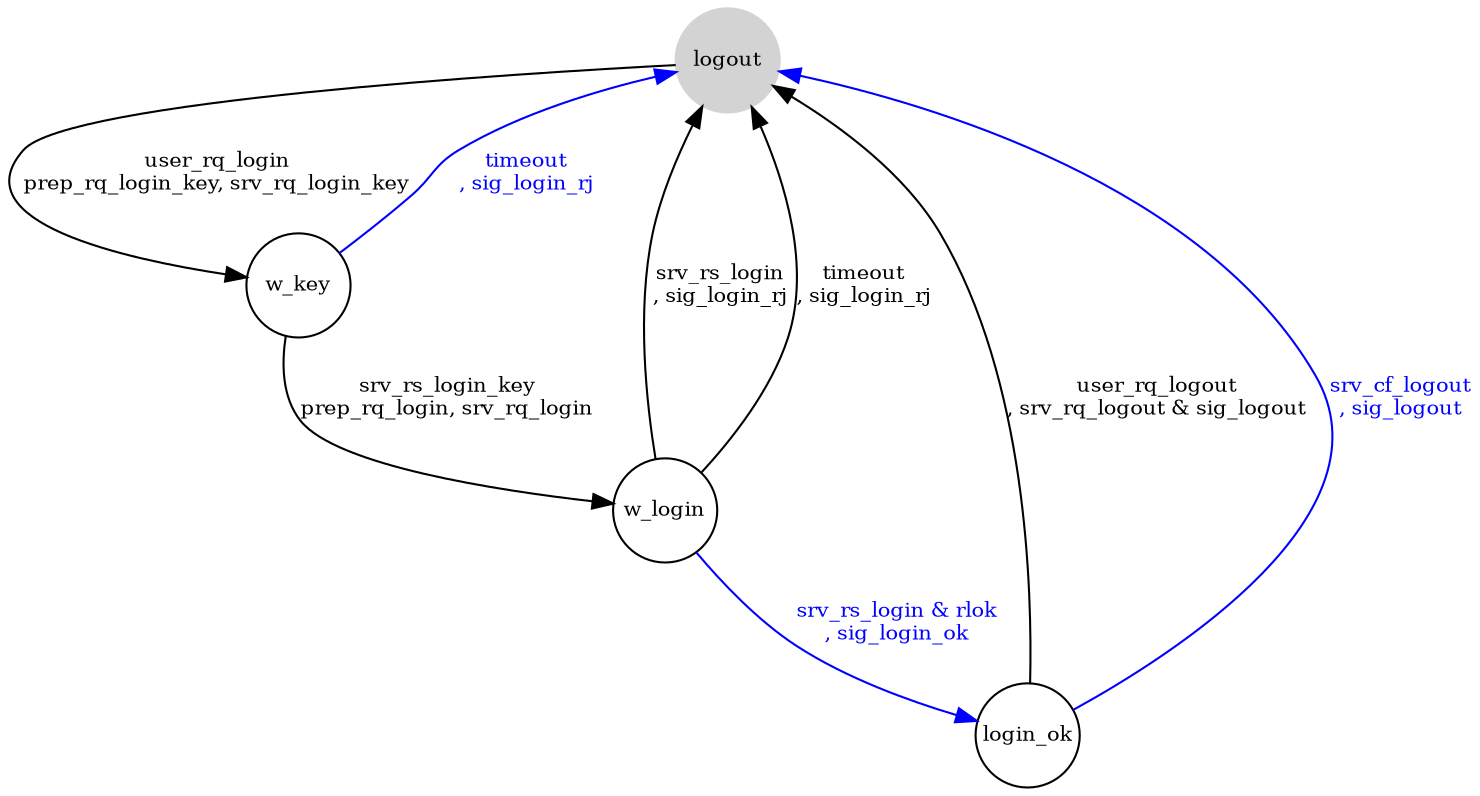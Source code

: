 digraph automata {
    node [shape = circle, fontsize=10, fixedsize=true width=0.7];
    logout [ style = filled, color=lightgrey ];

        logout  ->  w_key  [ label = "user_rq_login\nprep_rq_login_key, srv_rq_login_key", color=black, fontcolor=black, fontsize=10, fixedsize=true ];
    w_key  ->  w_login  [ label = "srv_rs_login_key\nprep_rq_login, srv_rq_login", color=black, fontcolor=black, fontsize=10, fixedsize=true ];
    w_key  ->  logout  [ label = "timeout\n, sig_login_rj", color=blue, fontcolor=blue, fontsize=10, fixedsize=true ];
    w_login  ->  login_ok  [ label = "srv_rs_login & rlok\n, sig_login_ok", color=blue, fontcolor=blue, fontsize=10, fixedsize=true ];
    w_login  ->  logout  [ label = "srv_rs_login\n, sig_login_rj", color=black, fontcolor=black, fontsize=10, fixedsize=true ];
    w_login  ->  logout  [ label = "timeout\n, sig_login_rj", color=black, fontcolor=black, fontsize=10, fixedsize=true ];
    login_ok  ->  logout  [ label = "user_rq_logout\n, srv_rq_logout & sig_logout", color=black, fontcolor=black, fontsize=10, fixedsize=true ];
    login_ok  ->  logout  [ label = "srv_cf_logout\n, sig_logout", color=blue, fontcolor=blue, fontsize=10, fixedsize=true ];
 

    //fsm_cli_acs  [ shape = plaintext ];
}
